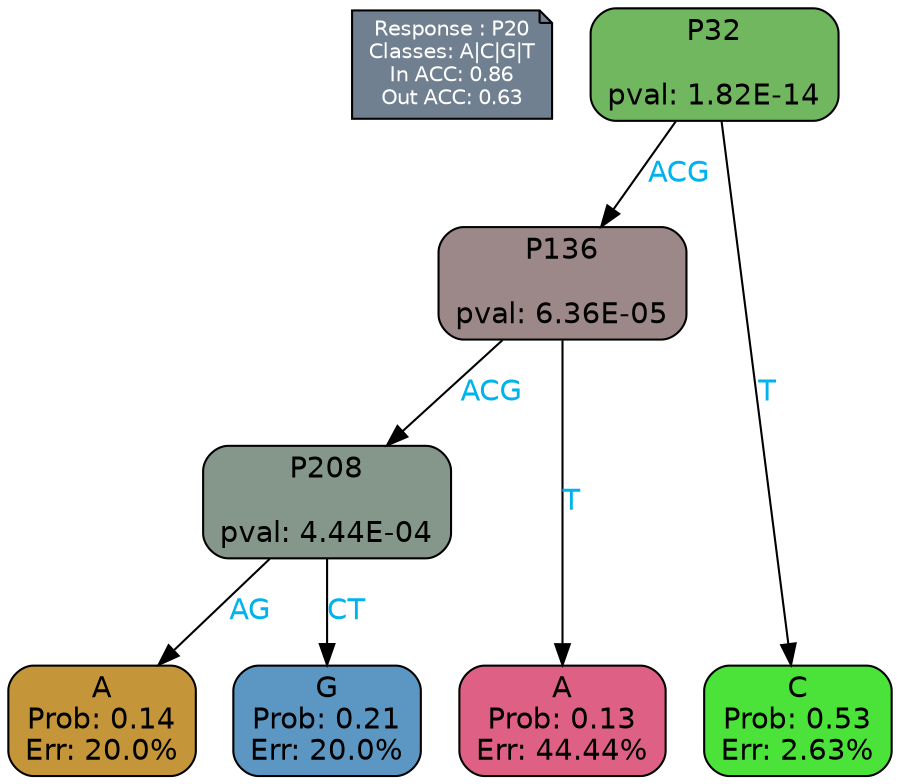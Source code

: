 digraph Tree {
node [shape=box, style="filled, rounded", color="black", fontname=helvetica] ;
graph [ranksep=equally, splines=polylines, bgcolor=transparent, dpi=600] ;
edge [fontname=helvetica] ;
LEGEND [label="Response : P20
Classes: A|C|G|T
In ACC: 0.86
Out ACC: 0.63
",shape=note,align=left,style=filled,fillcolor="slategray",fontcolor="white",fontsize=10];1 [label="P32

pval: 1.82E-14", fillcolor="#71b75f"] ;
2 [label="P136

pval: 6.36E-05", fillcolor="#9d8889"] ;
3 [label="P208

pval: 4.44E-04", fillcolor="#85968b"] ;
4 [label="A
Prob: 0.14
Err: 20.0%", fillcolor="#c59539"] ;
5 [label="G
Prob: 0.21
Err: 20.0%", fillcolor="#5b97c2"] ;
6 [label="A
Prob: 0.13
Err: 44.44%", fillcolor="#de6185"] ;
7 [label="C
Prob: 0.53
Err: 2.63%", fillcolor="#4be239"] ;
1 -> 2 [label="ACG",fontcolor=deepskyblue2] ;
1 -> 7 [label="T",fontcolor=deepskyblue2] ;
2 -> 3 [label="ACG",fontcolor=deepskyblue2] ;
2 -> 6 [label="T",fontcolor=deepskyblue2] ;
3 -> 4 [label="AG",fontcolor=deepskyblue2] ;
3 -> 5 [label="CT",fontcolor=deepskyblue2] ;
{rank = same; 4;5;6;7;}{rank = same; LEGEND;1;}}